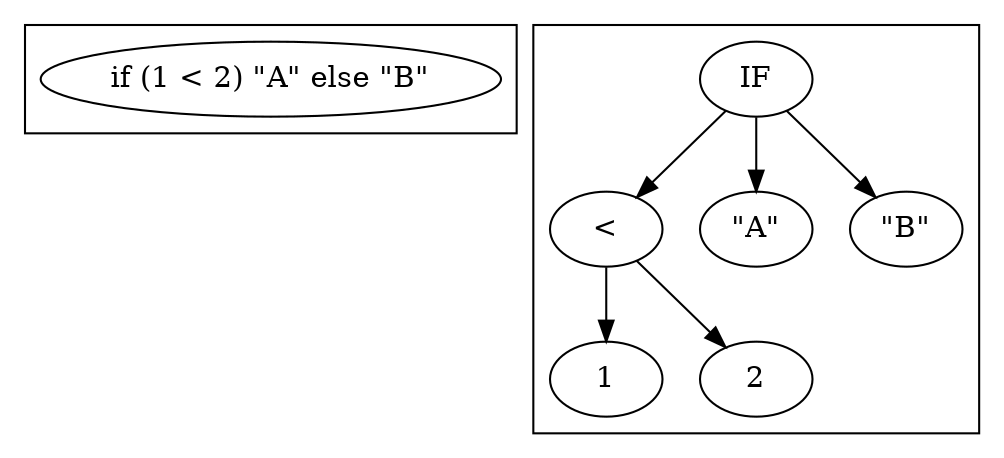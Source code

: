 digraph CST {
  subgraph cluster0 {
    Raw [
      label = "if (1 < 2) \"A\" else \"B\""
    ]
  }
  subgraph cluster1 {
    If [
      label = "IF"
    ]
    Node0 [
      label = "1"
    ]
    Node1 [
      label = "<"
    ]
    Node2 [
      label = "2"
    ]
    Node3 [
      label = "\"A\""
    ]
    Node4 [
      label = "\"B\""
    ]
    node [fontname = "Courier"];
    If -> Node1;
    If -> Node3;
    If -> Node4;
    Node1 -> Node0;
    Node1 -> Node2;
  }
}
